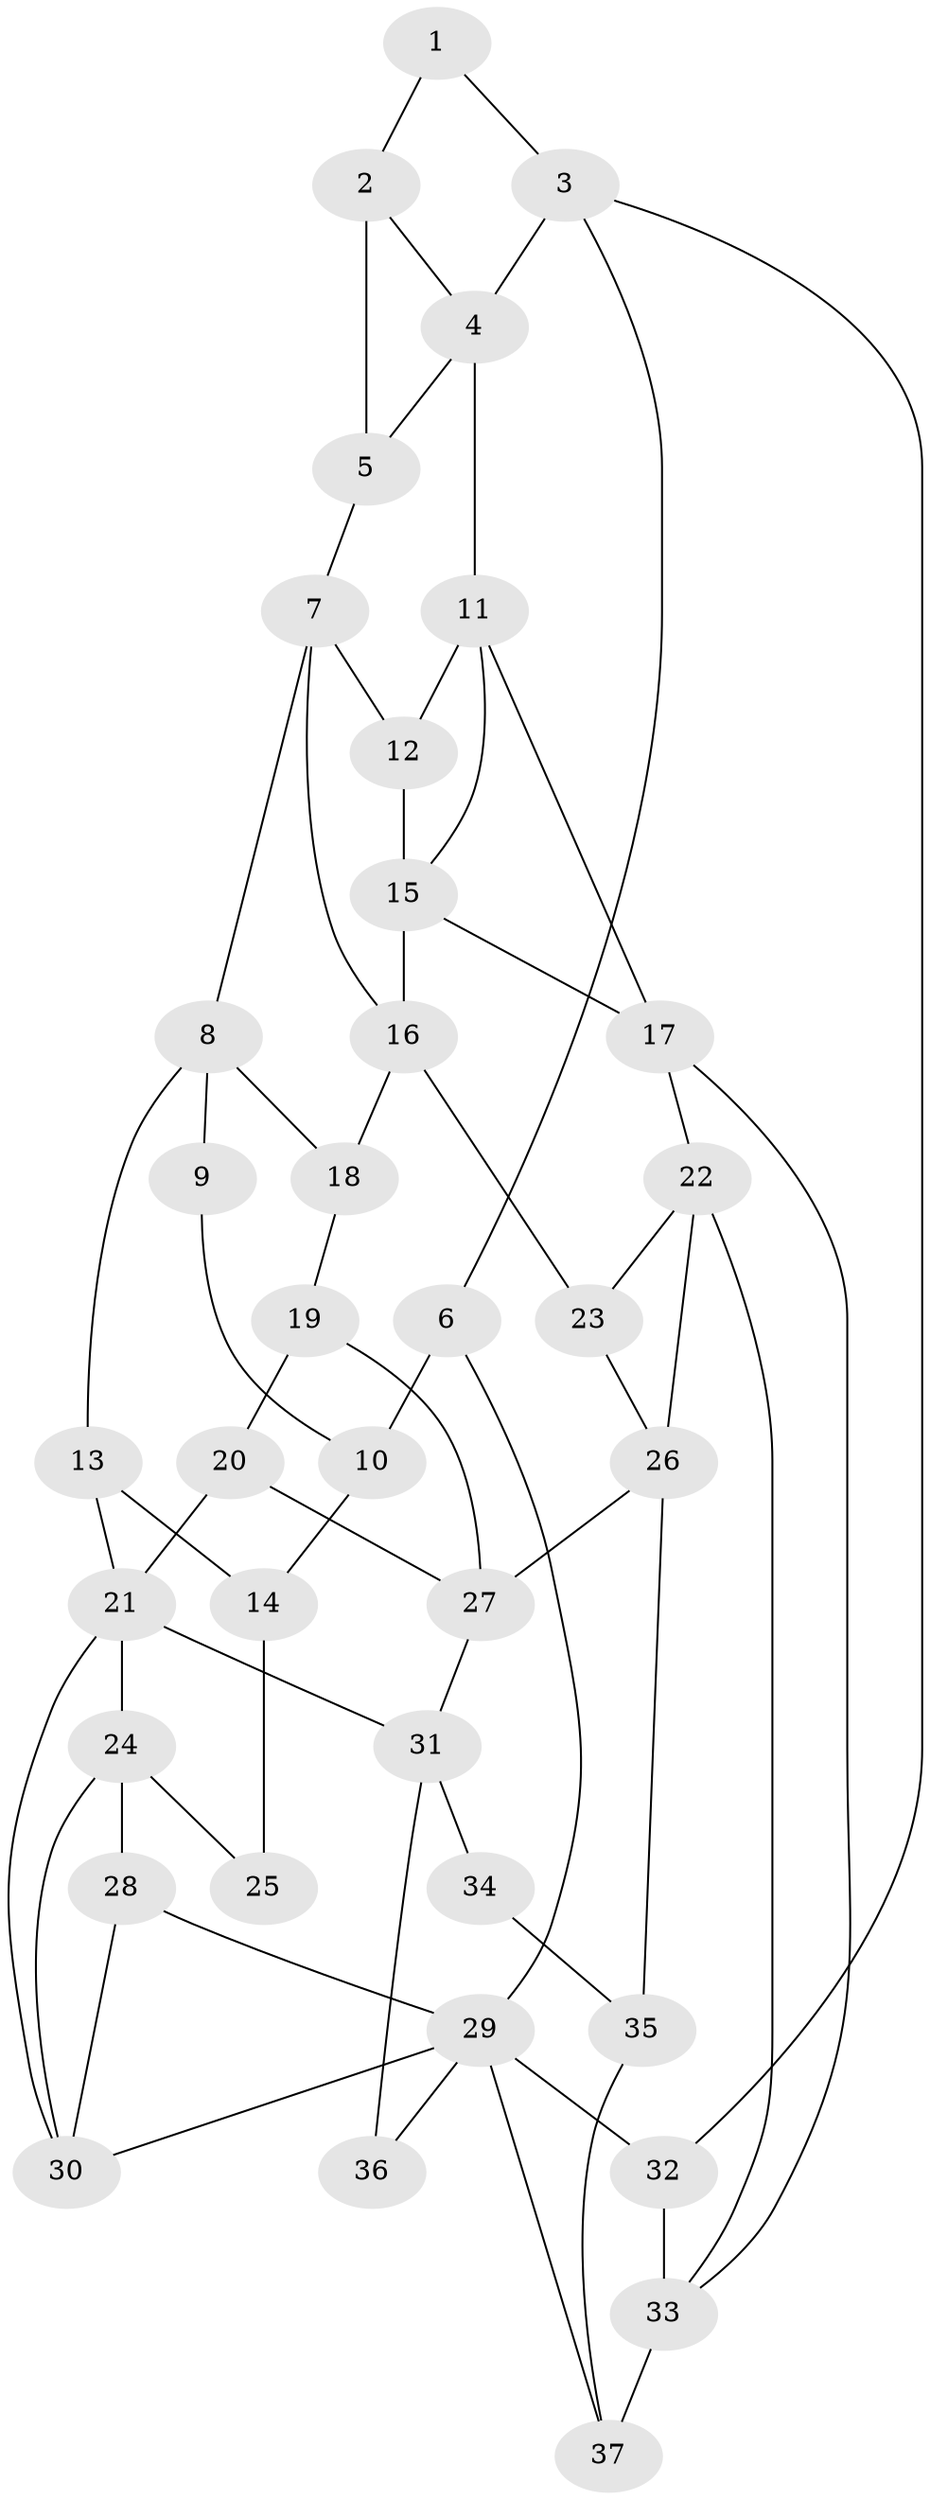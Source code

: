 // original degree distribution, {4: 0.22826086956521738, 5: 0.5108695652173914, 3: 0.03260869565217391, 6: 0.22826086956521738}
// Generated by graph-tools (version 1.1) at 2025/54/03/04/25 22:54:32]
// undirected, 37 vertices, 63 edges
graph export_dot {
  node [color=gray90,style=filled];
  1;
  2;
  3;
  4;
  5;
  6;
  7;
  8;
  9;
  10;
  11;
  12;
  13;
  14;
  15;
  16;
  17;
  18;
  19;
  20;
  21;
  22;
  23;
  24;
  25;
  26;
  27;
  28;
  29;
  30;
  31;
  32;
  33;
  34;
  35;
  36;
  37;
  1 -- 2 [weight=1.0];
  1 -- 3 [weight=1.0];
  2 -- 4 [weight=1.0];
  2 -- 5 [weight=3.0];
  3 -- 4 [weight=1.0];
  3 -- 6 [weight=1.0];
  3 -- 32 [weight=1.0];
  4 -- 5 [weight=1.0];
  4 -- 11 [weight=2.0];
  5 -- 7 [weight=2.0];
  6 -- 10 [weight=2.0];
  6 -- 29 [weight=1.0];
  7 -- 8 [weight=2.0];
  7 -- 12 [weight=1.0];
  7 -- 16 [weight=1.0];
  8 -- 9 [weight=2.0];
  8 -- 13 [weight=1.0];
  8 -- 18 [weight=1.0];
  9 -- 10 [weight=1.0];
  10 -- 14 [weight=2.0];
  11 -- 12 [weight=2.0];
  11 -- 15 [weight=1.0];
  11 -- 17 [weight=1.0];
  12 -- 15 [weight=1.0];
  13 -- 14 [weight=2.0];
  13 -- 21 [weight=1.0];
  14 -- 25 [weight=2.0];
  15 -- 16 [weight=2.0];
  15 -- 17 [weight=1.0];
  16 -- 18 [weight=1.0];
  16 -- 23 [weight=1.0];
  17 -- 22 [weight=1.0];
  17 -- 33 [weight=1.0];
  18 -- 19 [weight=1.0];
  19 -- 20 [weight=1.0];
  19 -- 27 [weight=1.0];
  20 -- 21 [weight=1.0];
  20 -- 27 [weight=1.0];
  21 -- 24 [weight=1.0];
  21 -- 30 [weight=1.0];
  21 -- 31 [weight=1.0];
  22 -- 23 [weight=1.0];
  22 -- 26 [weight=1.0];
  22 -- 33 [weight=1.0];
  23 -- 26 [weight=1.0];
  24 -- 25 [weight=2.0];
  24 -- 28 [weight=1.0];
  24 -- 30 [weight=1.0];
  26 -- 27 [weight=2.0];
  26 -- 35 [weight=2.0];
  27 -- 31 [weight=1.0];
  28 -- 29 [weight=1.0];
  28 -- 30 [weight=1.0];
  29 -- 30 [weight=1.0];
  29 -- 32 [weight=1.0];
  29 -- 36 [weight=1.0];
  29 -- 37 [weight=1.0];
  31 -- 34 [weight=2.0];
  31 -- 36 [weight=2.0];
  32 -- 33 [weight=2.0];
  33 -- 37 [weight=2.0];
  34 -- 35 [weight=1.0];
  35 -- 37 [weight=1.0];
}
